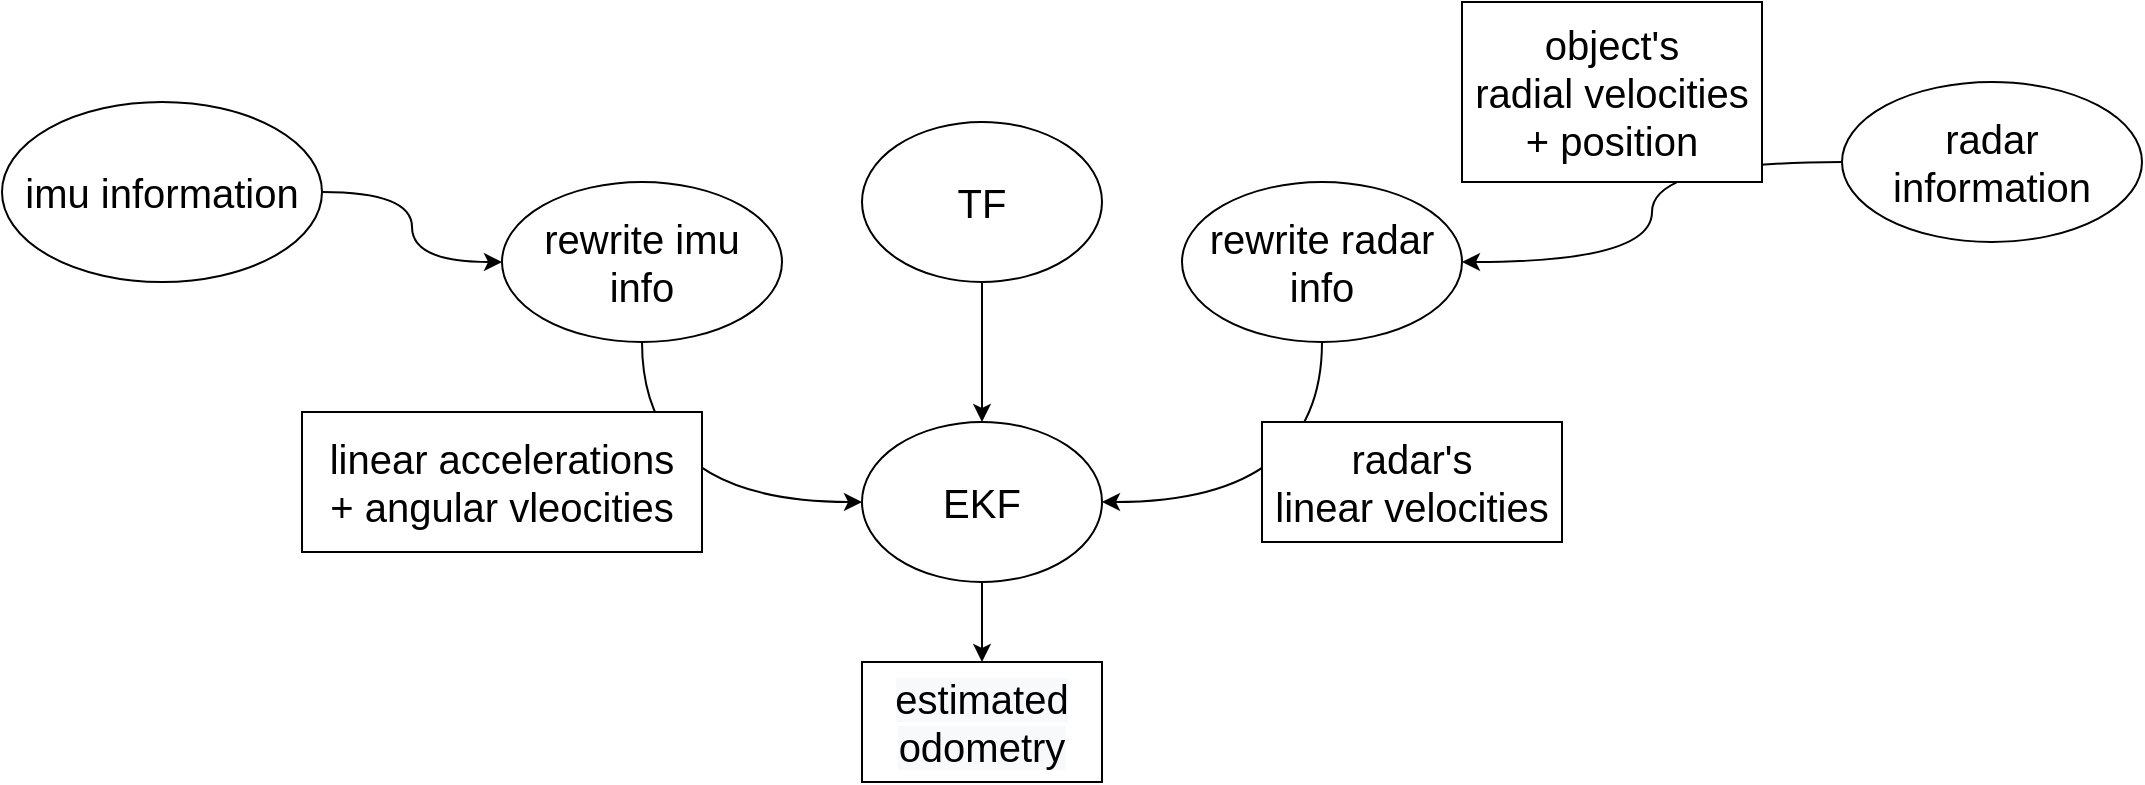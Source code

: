 <mxfile version="14.1.8" type="device"><diagram id="6bl0sbwc_HXUT-RyVOS9" name="Page-1"><mxGraphModel dx="1355" dy="825" grid="1" gridSize="10" guides="1" tooltips="1" connect="1" arrows="1" fold="1" page="1" pageScale="1" pageWidth="3300" pageHeight="4681" math="0" shadow="0"><root><mxCell id="0"/><mxCell id="1" parent="0"/><mxCell id="R7lZSCXdUjVDiLvtVlKw-10" style="edgeStyle=orthogonalEdgeStyle;curved=1;rounded=0;orthogonalLoop=1;jettySize=auto;html=1;" edge="1" parent="1" source="R7lZSCXdUjVDiLvtVlKw-1"><mxGeometry relative="1" as="geometry"><mxPoint x="690" y="460" as="targetPoint"/></mxGeometry></mxCell><mxCell id="R7lZSCXdUjVDiLvtVlKw-1" value="&lt;font style=&quot;font-size: 20px&quot;&gt;EKF&lt;/font&gt;" style="ellipse;whiteSpace=wrap;html=1;" vertex="1" parent="1"><mxGeometry x="630" y="340" width="120" height="80" as="geometry"/></mxCell><mxCell id="R7lZSCXdUjVDiLvtVlKw-6" value="" style="edgeStyle=orthogonalEdgeStyle;rounded=0;orthogonalLoop=1;jettySize=auto;html=1;curved=1;" edge="1" parent="1" source="R7lZSCXdUjVDiLvtVlKw-2" target="R7lZSCXdUjVDiLvtVlKw-4"><mxGeometry relative="1" as="geometry"/></mxCell><mxCell id="R7lZSCXdUjVDiLvtVlKw-2" value="&lt;font style=&quot;font-size: 20px&quot;&gt;radar information&lt;/font&gt;" style="ellipse;whiteSpace=wrap;html=1;" vertex="1" parent="1"><mxGeometry x="1120" y="170" width="150" height="80" as="geometry"/></mxCell><mxCell id="R7lZSCXdUjVDiLvtVlKw-7" style="edgeStyle=orthogonalEdgeStyle;curved=1;rounded=0;orthogonalLoop=1;jettySize=auto;html=1;entryX=0;entryY=0.5;entryDx=0;entryDy=0;" edge="1" parent="1" source="R7lZSCXdUjVDiLvtVlKw-3" target="R7lZSCXdUjVDiLvtVlKw-5"><mxGeometry relative="1" as="geometry"/></mxCell><mxCell id="R7lZSCXdUjVDiLvtVlKw-3" value="&lt;font style=&quot;font-size: 20px&quot;&gt;imu information&lt;/font&gt;" style="ellipse;whiteSpace=wrap;html=1;" vertex="1" parent="1"><mxGeometry x="200" y="180" width="160" height="90" as="geometry"/></mxCell><mxCell id="R7lZSCXdUjVDiLvtVlKw-9" style="edgeStyle=orthogonalEdgeStyle;curved=1;rounded=0;orthogonalLoop=1;jettySize=auto;html=1;exitX=0.5;exitY=1;exitDx=0;exitDy=0;entryX=1;entryY=0.5;entryDx=0;entryDy=0;" edge="1" parent="1" source="R7lZSCXdUjVDiLvtVlKw-4" target="R7lZSCXdUjVDiLvtVlKw-1"><mxGeometry relative="1" as="geometry"/></mxCell><mxCell id="R7lZSCXdUjVDiLvtVlKw-4" value="&lt;font style=&quot;font-size: 20px ; line-height: 120%&quot;&gt;rewrite radar info&lt;/font&gt;" style="ellipse;whiteSpace=wrap;html=1;" vertex="1" parent="1"><mxGeometry x="790" y="220" width="140" height="80" as="geometry"/></mxCell><mxCell id="R7lZSCXdUjVDiLvtVlKw-13" style="edgeStyle=orthogonalEdgeStyle;curved=1;rounded=0;orthogonalLoop=1;jettySize=auto;html=1;exitX=0.5;exitY=1;exitDx=0;exitDy=0;entryX=0;entryY=0.5;entryDx=0;entryDy=0;" edge="1" parent="1" source="R7lZSCXdUjVDiLvtVlKw-5" target="R7lZSCXdUjVDiLvtVlKw-1"><mxGeometry relative="1" as="geometry"/></mxCell><mxCell id="R7lZSCXdUjVDiLvtVlKw-5" value="&lt;font style=&quot;font-size: 20px ; line-height: 120%&quot;&gt;rewrite imu &lt;br&gt;info&lt;/font&gt;" style="ellipse;whiteSpace=wrap;html=1;" vertex="1" parent="1"><mxGeometry x="450" y="220" width="140" height="80" as="geometry"/></mxCell><mxCell id="R7lZSCXdUjVDiLvtVlKw-16" style="edgeStyle=orthogonalEdgeStyle;curved=1;rounded=0;orthogonalLoop=1;jettySize=auto;html=1;" edge="1" parent="1" source="R7lZSCXdUjVDiLvtVlKw-15" target="R7lZSCXdUjVDiLvtVlKw-1"><mxGeometry relative="1" as="geometry"/></mxCell><mxCell id="R7lZSCXdUjVDiLvtVlKw-15" value="&lt;font style=&quot;font-size: 20px&quot;&gt;TF&lt;/font&gt;" style="ellipse;whiteSpace=wrap;html=1;" vertex="1" parent="1"><mxGeometry x="630" y="190" width="120" height="80" as="geometry"/></mxCell><mxCell id="R7lZSCXdUjVDiLvtVlKw-19" value="&lt;span style=&quot;font-size: 20px&quot;&gt;linear accelerations&lt;/span&gt;&lt;br style=&quot;font-size: 20px&quot;&gt;&lt;span style=&quot;font-size: 20px&quot;&gt;+ angular vleocities&lt;/span&gt;" style="whiteSpace=wrap;html=1;strokeColor=#000000;" vertex="1" parent="1"><mxGeometry x="350" y="335" width="200" height="70" as="geometry"/></mxCell><mxCell id="R7lZSCXdUjVDiLvtVlKw-21" value="&lt;span style=&quot;font-size: 20px&quot;&gt;radar's&lt;br&gt;linear velocities&lt;/span&gt;" style="whiteSpace=wrap;html=1;strokeColor=#000000;" vertex="1" parent="1"><mxGeometry x="830" y="340" width="150" height="60" as="geometry"/></mxCell><mxCell id="R7lZSCXdUjVDiLvtVlKw-22" value="&lt;meta charset=&quot;utf-8&quot;&gt;&lt;span style=&quot;color: rgb(0, 0, 0); font-family: helvetica; font-size: 20px; font-style: normal; font-weight: 400; letter-spacing: normal; text-align: center; text-indent: 0px; text-transform: none; word-spacing: 0px; background-color: rgb(248, 249, 250); display: inline; float: none;&quot;&gt;estimated odometry&lt;/span&gt;" style="whiteSpace=wrap;html=1;strokeColor=#000000;" vertex="1" parent="1"><mxGeometry x="630" y="460" width="120" height="60" as="geometry"/></mxCell><mxCell id="R7lZSCXdUjVDiLvtVlKw-23" value="&lt;span style=&quot;font-size: 20px&quot;&gt;object's&lt;br&gt;radial velocities + position&lt;/span&gt;" style="whiteSpace=wrap;html=1;strokeColor=#000000;" vertex="1" parent="1"><mxGeometry x="930" y="130" width="150" height="90" as="geometry"/></mxCell></root></mxGraphModel></diagram></mxfile>
